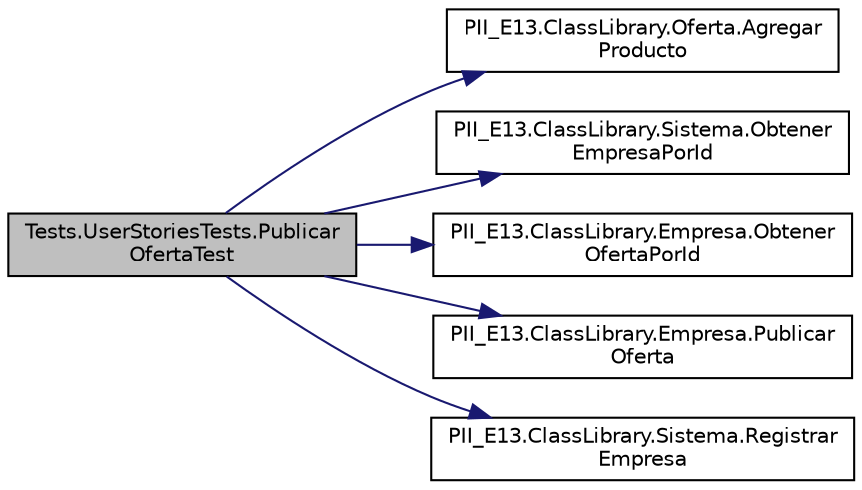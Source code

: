 digraph "Tests.UserStoriesTests.PublicarOfertaTest"
{
 // INTERACTIVE_SVG=YES
 // LATEX_PDF_SIZE
  edge [fontname="Helvetica",fontsize="10",labelfontname="Helvetica",labelfontsize="10"];
  node [fontname="Helvetica",fontsize="10",shape=record];
  rankdir="LR";
  Node1 [label="Tests.UserStoriesTests.Publicar\lOfertaTest",height=0.2,width=0.4,color="black", fillcolor="grey75", style="filled", fontcolor="black",tooltip="Prueba para las historias de usuario 3, 4, 5 y 6:"];
  Node1 -> Node2 [color="midnightblue",fontsize="10",style="solid",fontname="Helvetica"];
  Node2 [label="PII_E13.ClassLibrary.Oferta.Agregar\lProducto",height=0.2,width=0.4,color="black", fillcolor="white", style="filled",URL="$classPII_E13.ClassLibrary_1_1Oferta.html#af2e8abd2146fa715005a47207c3fd66c",tooltip="Agrega un producto a la lista de productos."];
  Node1 -> Node3 [color="midnightblue",fontsize="10",style="solid",fontname="Helvetica"];
  Node3 [label="PII_E13.ClassLibrary.Sistema.Obtener\lEmpresaPorId",height=0.2,width=0.4,color="black", fillcolor="white", style="filled",URL="$classPII_E13.ClassLibrary_1_1Sistema.html#a6d25225279a22870da000af9f3716f38",tooltip="Recupera una empresa de la lista de empresas utilizando su id y una id dada."];
  Node1 -> Node4 [color="midnightblue",fontsize="10",style="solid",fontname="Helvetica"];
  Node4 [label="PII_E13.ClassLibrary.Empresa.Obtener\lOfertaPorId",height=0.2,width=0.4,color="black", fillcolor="white", style="filled",URL="$classPII_E13.ClassLibrary_1_1Empresa.html#a5e16f89b4e09b0205dc51d1a26615915",tooltip="Recupera una oferta de la lista de ofertas utilizando su id y una id dada."];
  Node1 -> Node5 [color="midnightblue",fontsize="10",style="solid",fontname="Helvetica"];
  Node5 [label="PII_E13.ClassLibrary.Empresa.Publicar\lOferta",height=0.2,width=0.4,color="black", fillcolor="white", style="filled",URL="$classPII_E13.ClassLibrary_1_1Empresa.html#a5d007b2ec822d0bff9e39045728a9a0d",tooltip="Crea una nueva Oferta y la añade a la lista de ofertas de la empresa."];
  Node1 -> Node6 [color="midnightblue",fontsize="10",style="solid",fontname="Helvetica"];
  Node6 [label="PII_E13.ClassLibrary.Sistema.Registrar\lEmpresa",height=0.2,width=0.4,color="black", fillcolor="white", style="filled",URL="$classPII_E13.ClassLibrary_1_1Sistema.html#a67310e1e32b1c5967750a79beefb8bfd",tooltip="Registra una nueva empresa en el sistema."];
}
